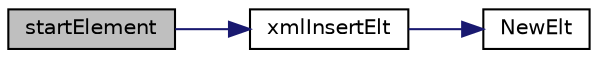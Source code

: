 digraph "startElement"
{
  edge [fontname="Helvetica",fontsize="10",labelfontname="Helvetica",labelfontsize="10"];
  node [fontname="Helvetica",fontsize="10",shape=record];
  rankdir="LR";
  Node1 [label="startElement",height=0.2,width=0.4,color="black", fillcolor="grey75", style="filled", fontcolor="black"];
  Node1 -> Node2 [color="midnightblue",fontsize="10",style="solid",fontname="Helvetica"];
  Node2 [label="xmlInsertElt",height=0.2,width=0.4,color="black", fillcolor="white", style="filled",URL="$xml_8cpp.html#a56f9127bf5c52afd777579da187103c0"];
  Node2 -> Node3 [color="midnightblue",fontsize="10",style="solid",fontname="Helvetica"];
  Node3 [label="NewElt",height=0.2,width=0.4,color="black", fillcolor="white", style="filled",URL="$xml_8cpp.html#a54547ca1c533e2c79f011f7018b0c86d"];
}
